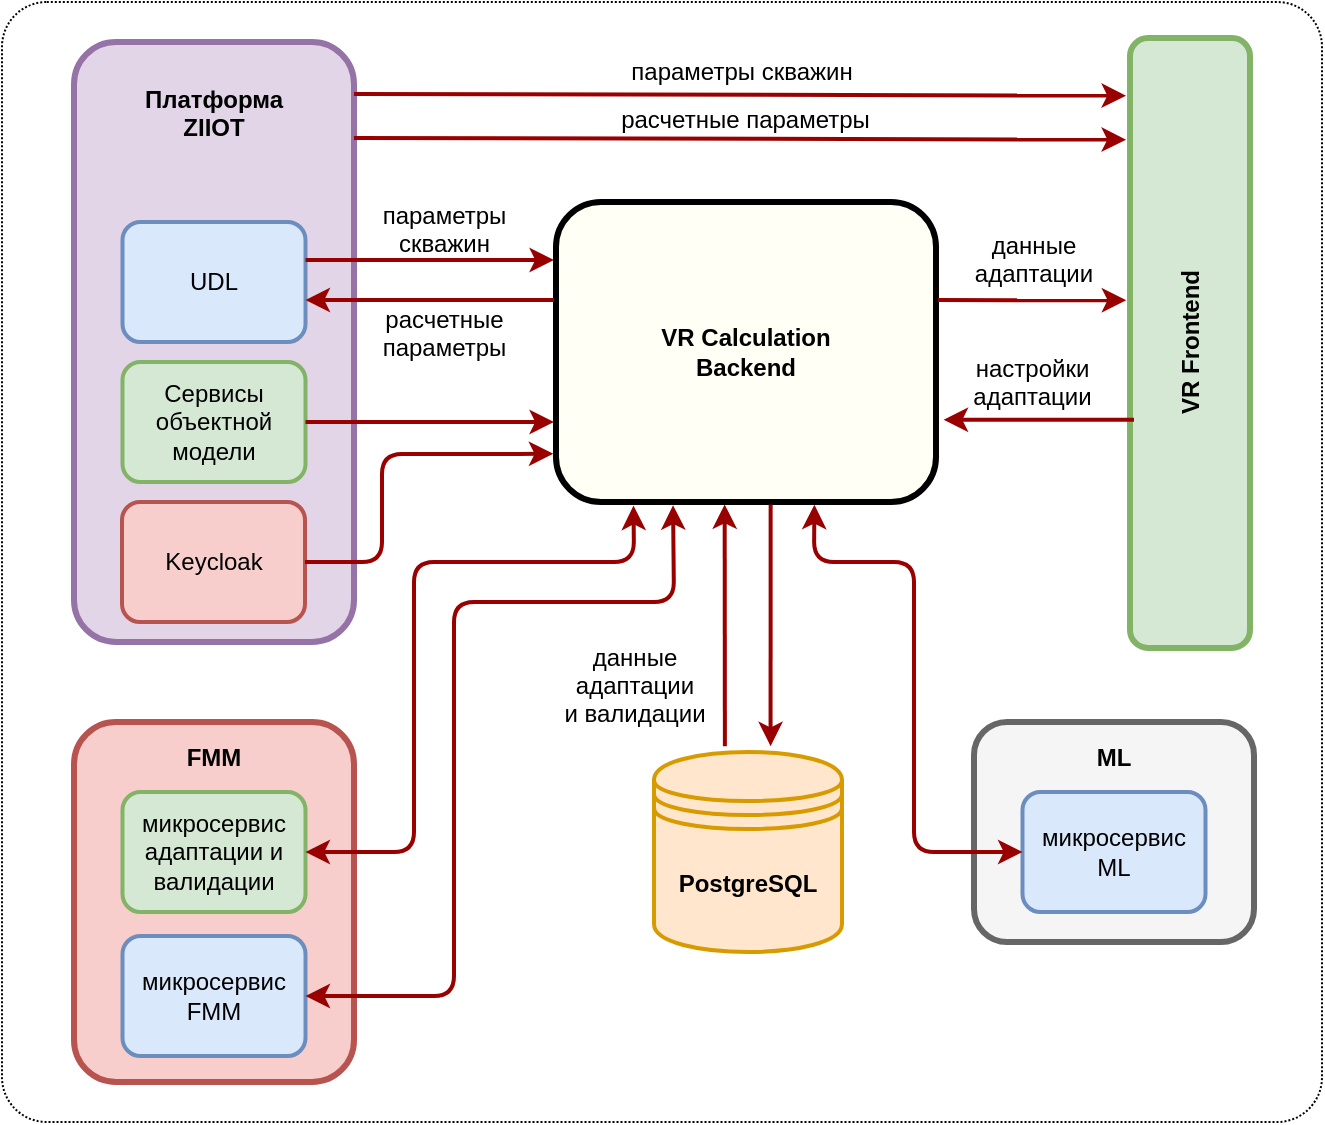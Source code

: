 <mxfile version="22.1.2" type="device">
  <diagram name="Page-1" id="c7558073-3199-34d8-9f00-42111426c3f3">
    <mxGraphModel dx="1034" dy="612" grid="1" gridSize="10" guides="1" tooltips="1" connect="1" arrows="1" fold="1" page="1" pageScale="1" pageWidth="826" pageHeight="1169" background="none" math="0" shadow="0">
      <root>
        <mxCell id="0" />
        <mxCell id="1" parent="0" />
        <mxCell id="8vs-C3t4xwxnH9xpkZ4K-3" value="" style="rounded=1;whiteSpace=wrap;html=1;arcSize=4;dashed=1;dashPattern=1 1;strokeWidth=1;" vertex="1" parent="1">
          <mxGeometry x="80" y="20" width="660" height="560" as="geometry" />
        </mxCell>
        <mxCell id="JFnWMD09EHQhjqXRix4s-98" value="&lt;blockquote style=&quot;margin: 0 0 0 40px; border: none; padding: 0px;&quot;&gt;&lt;/blockquote&gt;" style="rounded=1;whiteSpace=wrap;html=1;strokeWidth=3;fillColor=#e1d5e7;strokeColor=#9673a6;rotation=0;align=center;" parent="1" vertex="1">
          <mxGeometry x="116" y="40" width="140" height="300" as="geometry" />
        </mxCell>
        <mxCell id="JFnWMD09EHQhjqXRix4s-99" value="&lt;b&gt;VR Frontend&lt;/b&gt;" style="rounded=1;whiteSpace=wrap;html=1;strokeWidth=3;fillColor=#d5e8d4;strokeColor=#82b366;rotation=-90;" parent="1" vertex="1">
          <mxGeometry x="521.5" y="160.5" width="305" height="60" as="geometry" />
        </mxCell>
        <mxCell id="JFnWMD09EHQhjqXRix4s-100" value="&lt;b&gt;VR Calculation&lt;br style=&quot;border-color: var(--border-color); padding: 0px; margin: 0px;&quot;&gt;Backend&lt;/b&gt;" style="rounded=1;whiteSpace=wrap;html=1;fillColor=#FFFFF5;strokeColor=#000000;strokeWidth=3;" parent="1" vertex="1">
          <mxGeometry x="357" y="120" width="190" height="150" as="geometry" />
        </mxCell>
        <mxCell id="JFnWMD09EHQhjqXRix4s-102" value="" style="endArrow=classic;html=1;rounded=0;entryX=0.876;entryY=-0.033;entryDx=0;entryDy=0;entryPerimeter=0;strokeWidth=2;strokeColor=#990000;exitX=1;exitY=0.75;exitDx=0;exitDy=0;" parent="1" edge="1">
          <mxGeometry width="50" height="50" relative="1" as="geometry">
            <mxPoint x="256" y="66" as="sourcePoint" />
            <mxPoint x="642.02" y="66.82" as="targetPoint" />
          </mxGeometry>
        </mxCell>
        <mxCell id="JFnWMD09EHQhjqXRix4s-103" value="параметры скважин" style="text;spacingTop=-5;align=center;fontColor=#000000;" parent="1" vertex="1">
          <mxGeometry x="345" y="46" width="210" height="19" as="geometry" />
        </mxCell>
        <mxCell id="JFnWMD09EHQhjqXRix4s-108" value="параметры &#xa;скважин" style="text;spacingTop=-5;align=center" parent="1" vertex="1">
          <mxGeometry x="268" y="118" width="66.5" height="30" as="geometry" />
        </mxCell>
        <mxCell id="JFnWMD09EHQhjqXRix4s-109" value="UDL" style="rounded=1;whiteSpace=wrap;html=1;strokeWidth=2;fillColor=#dae8fc;strokeColor=#6c8ebf;" parent="1" vertex="1">
          <mxGeometry x="140.25" y="130" width="91.5" height="60" as="geometry" />
        </mxCell>
        <mxCell id="JFnWMD09EHQhjqXRix4s-110" value="Сервисы объектной модели" style="rounded=1;whiteSpace=wrap;html=1;strokeWidth=2;fillColor=#d5e8d4;strokeColor=#82b366;" parent="1" vertex="1">
          <mxGeometry x="140.25" y="200" width="91.5" height="60" as="geometry" />
        </mxCell>
        <mxCell id="JFnWMD09EHQhjqXRix4s-111" value="Платформа&#xa;ZIIOT" style="text;spacingTop=-5;align=center;fontStyle=1" parent="1" vertex="1">
          <mxGeometry x="116" y="60" width="140" height="20" as="geometry" />
        </mxCell>
        <mxCell id="JFnWMD09EHQhjqXRix4s-112" value="" style="endArrow=classic;html=1;rounded=0;exitX=1;exitY=0.5;exitDx=0;exitDy=0;strokeWidth=2;strokeColor=#990000;" parent="1" edge="1">
          <mxGeometry width="50" height="50" relative="1" as="geometry">
            <mxPoint x="231.75" y="149" as="sourcePoint" />
            <mxPoint x="356" y="149" as="targetPoint" />
          </mxGeometry>
        </mxCell>
        <mxCell id="JFnWMD09EHQhjqXRix4s-113" value="" style="endArrow=classic;html=1;rounded=0;entryX=1;entryY=0.75;entryDx=0;entryDy=0;strokeColor=#990000;strokeWidth=2;" parent="1" edge="1">
          <mxGeometry width="50" height="50" relative="1" as="geometry">
            <mxPoint x="356" y="169" as="sourcePoint" />
            <mxPoint x="231.75" y="169" as="targetPoint" />
          </mxGeometry>
        </mxCell>
        <mxCell id="JFnWMD09EHQhjqXRix4s-115" value="расчетные &#xa;параметры" style="text;spacingTop=-5;align=center" parent="1" vertex="1">
          <mxGeometry x="268" y="170" width="66.5" height="30" as="geometry" />
        </mxCell>
        <mxCell id="JFnWMD09EHQhjqXRix4s-116" value="" style="endArrow=classic;html=1;rounded=0;exitX=1;exitY=0.5;exitDx=0;exitDy=0;strokeColor=#990000;strokeWidth=2;" parent="1" source="JFnWMD09EHQhjqXRix4s-110" edge="1">
          <mxGeometry width="50" height="50" relative="1" as="geometry">
            <mxPoint x="426" y="280" as="sourcePoint" />
            <mxPoint x="356" y="230" as="targetPoint" />
          </mxGeometry>
        </mxCell>
        <mxCell id="JFnWMD09EHQhjqXRix4s-119" value="" style="endArrow=classic;html=1;rounded=0;exitX=1.005;exitY=0.307;exitDx=0;exitDy=0;exitPerimeter=0;entryX=0.58;entryY=-0.031;entryDx=0;entryDy=0;entryPerimeter=0;strokeColor=#990000;strokeWidth=2;" parent="1" edge="1">
          <mxGeometry width="50" height="50" relative="1" as="geometry">
            <mxPoint x="547.95" y="169.05" as="sourcePoint" />
            <mxPoint x="642.14" y="169.1" as="targetPoint" />
          </mxGeometry>
        </mxCell>
        <mxCell id="JFnWMD09EHQhjqXRix4s-120" value="" style="endArrow=classic;html=1;rounded=0;entryX=1.02;entryY=0.726;entryDx=0;entryDy=0;entryPerimeter=0;exitX=0.374;exitY=0.033;exitDx=0;exitDy=0;exitPerimeter=0;strokeWidth=2;strokeColor=#990000;" parent="1" source="JFnWMD09EHQhjqXRix4s-99" target="JFnWMD09EHQhjqXRix4s-100" edge="1">
          <mxGeometry width="50" height="50" relative="1" as="geometry">
            <mxPoint x="626" y="229" as="sourcePoint" />
            <mxPoint x="556" y="230" as="targetPoint" />
          </mxGeometry>
        </mxCell>
        <mxCell id="JFnWMD09EHQhjqXRix4s-121" value="данные &#xa;адаптации" style="text;spacingTop=-5;align=center" parent="1" vertex="1">
          <mxGeometry x="562.75" y="133" width="66.5" height="30" as="geometry" />
        </mxCell>
        <mxCell id="JFnWMD09EHQhjqXRix4s-123" value="" style="endArrow=classic;html=1;rounded=0;entryX=0.876;entryY=-0.033;entryDx=0;entryDy=0;entryPerimeter=0;strokeWidth=2;strokeColor=#990000;exitX=1;exitY=0.75;exitDx=0;exitDy=0;" parent="1" edge="1">
          <mxGeometry width="50" height="50" relative="1" as="geometry">
            <mxPoint x="256" y="88" as="sourcePoint" />
            <mxPoint x="642.02" y="88.82" as="targetPoint" />
          </mxGeometry>
        </mxCell>
        <mxCell id="JFnWMD09EHQhjqXRix4s-124" value="расчетные параметры" style="text;spacingTop=-5;align=center" parent="1" vertex="1">
          <mxGeometry x="363.5" y="70" width="176.5" height="19" as="geometry" />
        </mxCell>
        <mxCell id="JFnWMD09EHQhjqXRix4s-125" value="настройки&#xa;адаптации" style="text;spacingTop=-5;align=center" parent="1" vertex="1">
          <mxGeometry x="562" y="194.5" width="66.5" height="30" as="geometry" />
        </mxCell>
        <mxCell id="JFnWMD09EHQhjqXRix4s-126" value="&lt;b&gt;PostgreSQL&lt;/b&gt;" style="shape=datastore;whiteSpace=wrap;html=1;strokeWidth=2;fillColor=#ffe6cc;strokeColor=#d79b00;" parent="1" vertex="1">
          <mxGeometry x="406" y="395" width="94" height="100" as="geometry" />
        </mxCell>
        <mxCell id="JFnWMD09EHQhjqXRix4s-127" value="" style="endArrow=classic;html=1;rounded=0;entryX=0.186;entryY=1.008;entryDx=0;entryDy=0;entryPerimeter=0;exitX=0.377;exitY=-0.029;exitDx=0;exitDy=0;exitPerimeter=0;strokeWidth=2;strokeColor=#990000;" parent="1" source="JFnWMD09EHQhjqXRix4s-126" edge="1">
          <mxGeometry width="50" height="50" relative="1" as="geometry">
            <mxPoint x="442" y="321" as="sourcePoint" />
            <mxPoint x="441.34" y="271.2" as="targetPoint" />
          </mxGeometry>
        </mxCell>
        <mxCell id="JFnWMD09EHQhjqXRix4s-128" value="" style="endArrow=classic;html=1;rounded=0;exitX=0.307;exitY=1.008;exitDx=0;exitDy=0;exitPerimeter=0;entryX=0.62;entryY=-0.029;entryDx=0;entryDy=0;entryPerimeter=0;strokeWidth=2;strokeColor=#990000;" parent="1" target="JFnWMD09EHQhjqXRix4s-126" edge="1">
          <mxGeometry width="50" height="50" relative="1" as="geometry">
            <mxPoint x="464.33" y="271.2" as="sourcePoint" />
            <mxPoint x="485" y="200" as="targetPoint" />
          </mxGeometry>
        </mxCell>
        <mxCell id="JFnWMD09EHQhjqXRix4s-129" value="данные&#xa;адаптации&#xa;и валидации" style="text;spacingTop=-5;align=center" parent="1" vertex="1">
          <mxGeometry x="362" y="339" width="69" height="50" as="geometry" />
        </mxCell>
        <mxCell id="JFnWMD09EHQhjqXRix4s-130" value="&lt;blockquote style=&quot;margin: 0 0 0 40px; border: none; padding: 0px;&quot;&gt;&lt;/blockquote&gt;" style="rounded=1;whiteSpace=wrap;html=1;strokeWidth=3;fillColor=#f8cecc;strokeColor=#b85450;rotation=0;align=center;" parent="1" vertex="1">
          <mxGeometry x="116" y="380" width="140" height="180" as="geometry" />
        </mxCell>
        <mxCell id="JFnWMD09EHQhjqXRix4s-131" value="микросервис адаптации и валидации" style="rounded=1;whiteSpace=wrap;html=1;strokeWidth=2;fillColor=#d5e8d4;strokeColor=#82b366;" parent="1" vertex="1">
          <mxGeometry x="140.25" y="415" width="91.5" height="60" as="geometry" />
        </mxCell>
        <mxCell id="JFnWMD09EHQhjqXRix4s-132" value="микросервис FMM" style="rounded=1;whiteSpace=wrap;html=1;strokeWidth=2;fillColor=#dae8fc;strokeColor=#6c8ebf;" parent="1" vertex="1">
          <mxGeometry x="140.25" y="487" width="91.5" height="60" as="geometry" />
        </mxCell>
        <mxCell id="JFnWMD09EHQhjqXRix4s-133" value="FMM" style="text;spacingTop=-5;align=center;fontStyle=1" parent="1" vertex="1">
          <mxGeometry x="116" y="389" width="140" height="20" as="geometry" />
        </mxCell>
        <mxCell id="JFnWMD09EHQhjqXRix4s-137" value="" style="endArrow=classic;startArrow=classic;html=1;rounded=1;exitX=1;exitY=0.5;exitDx=0;exitDy=0;entryX=0.204;entryY=1.012;entryDx=0;entryDy=0;entryPerimeter=0;strokeColor=#990000;strokeWidth=2;" parent="1" source="JFnWMD09EHQhjqXRix4s-131" target="JFnWMD09EHQhjqXRix4s-100" edge="1">
          <mxGeometry width="50" height="50" relative="1" as="geometry">
            <mxPoint x="416" y="340" as="sourcePoint" />
            <mxPoint x="466" y="290" as="targetPoint" />
            <Array as="points">
              <mxPoint x="286" y="445" />
              <mxPoint x="286" y="300" />
              <mxPoint x="396" y="300" />
            </Array>
          </mxGeometry>
        </mxCell>
        <mxCell id="JFnWMD09EHQhjqXRix4s-138" value="" style="endArrow=classic;startArrow=classic;html=1;rounded=1;exitX=1;exitY=0.5;exitDx=0;exitDy=0;strokeWidth=2;strokeColor=#990000;entryX=0.308;entryY=1.011;entryDx=0;entryDy=0;entryPerimeter=0;" parent="1" source="JFnWMD09EHQhjqXRix4s-132" target="JFnWMD09EHQhjqXRix4s-100" edge="1">
          <mxGeometry width="50" height="50" relative="1" as="geometry">
            <mxPoint x="286" y="490" as="sourcePoint" />
            <mxPoint x="416" y="270" as="targetPoint" />
            <Array as="points">
              <mxPoint x="306" y="517" />
              <mxPoint x="306" y="320" />
              <mxPoint x="416" y="320" />
            </Array>
          </mxGeometry>
        </mxCell>
        <mxCell id="JFnWMD09EHQhjqXRix4s-139" value="&lt;blockquote style=&quot;margin: 0 0 0 40px; border: none; padding: 0px;&quot;&gt;&lt;/blockquote&gt;" style="rounded=1;whiteSpace=wrap;html=1;strokeWidth=3;fillColor=#f5f5f5;strokeColor=#666666;rotation=0;align=center;fontColor=#333333;" parent="1" vertex="1">
          <mxGeometry x="566" y="380" width="140" height="110" as="geometry" />
        </mxCell>
        <mxCell id="JFnWMD09EHQhjqXRix4s-140" value="ML" style="text;spacingTop=-5;align=center;fontStyle=1" parent="1" vertex="1">
          <mxGeometry x="566" y="389" width="140" height="20" as="geometry" />
        </mxCell>
        <mxCell id="JFnWMD09EHQhjqXRix4s-141" value="микросервис ML" style="rounded=1;whiteSpace=wrap;html=1;strokeWidth=2;fillColor=#dae8fc;strokeColor=#6c8ebf;" parent="1" vertex="1">
          <mxGeometry x="590.25" y="415" width="91.5" height="60" as="geometry" />
        </mxCell>
        <mxCell id="JFnWMD09EHQhjqXRix4s-143" value="" style="endArrow=classic;startArrow=classic;html=1;rounded=1;exitX=0;exitY=0.5;exitDx=0;exitDy=0;entryX=0.68;entryY=1.009;entryDx=0;entryDy=0;entryPerimeter=0;strokeColor=#990000;strokeWidth=2;" parent="1" source="JFnWMD09EHQhjqXRix4s-141" target="JFnWMD09EHQhjqXRix4s-100" edge="1">
          <mxGeometry width="50" height="50" relative="1" as="geometry">
            <mxPoint x="516" y="420" as="sourcePoint" />
            <mxPoint x="566" y="370" as="targetPoint" />
            <Array as="points">
              <mxPoint x="536" y="445" />
              <mxPoint x="536" y="300" />
              <mxPoint x="486" y="300" />
            </Array>
          </mxGeometry>
        </mxCell>
        <mxCell id="8vs-C3t4xwxnH9xpkZ4K-4" value="Keycloak" style="rounded=1;whiteSpace=wrap;html=1;strokeWidth=2;fillColor=#f8cecc;strokeColor=#b85450;" vertex="1" parent="1">
          <mxGeometry x="140" y="270" width="91.5" height="60" as="geometry" />
        </mxCell>
        <mxCell id="8vs-C3t4xwxnH9xpkZ4K-6" value="" style="endArrow=classic;html=1;rounded=1;exitX=1;exitY=0.5;exitDx=0;exitDy=0;entryX=-0.007;entryY=0.839;entryDx=0;entryDy=0;entryPerimeter=0;strokeWidth=2;startArrow=none;startFill=0;endFill=1;strokeColor=#990000;" edge="1" parent="1" source="8vs-C3t4xwxnH9xpkZ4K-4" target="JFnWMD09EHQhjqXRix4s-100">
          <mxGeometry width="50" height="50" relative="1" as="geometry">
            <mxPoint x="380" y="340" as="sourcePoint" />
            <mxPoint x="350" y="246" as="targetPoint" />
            <Array as="points">
              <mxPoint x="270" y="300" />
              <mxPoint x="270" y="280" />
              <mxPoint x="270" y="246" />
              <mxPoint x="330" y="246" />
            </Array>
          </mxGeometry>
        </mxCell>
      </root>
    </mxGraphModel>
  </diagram>
</mxfile>
